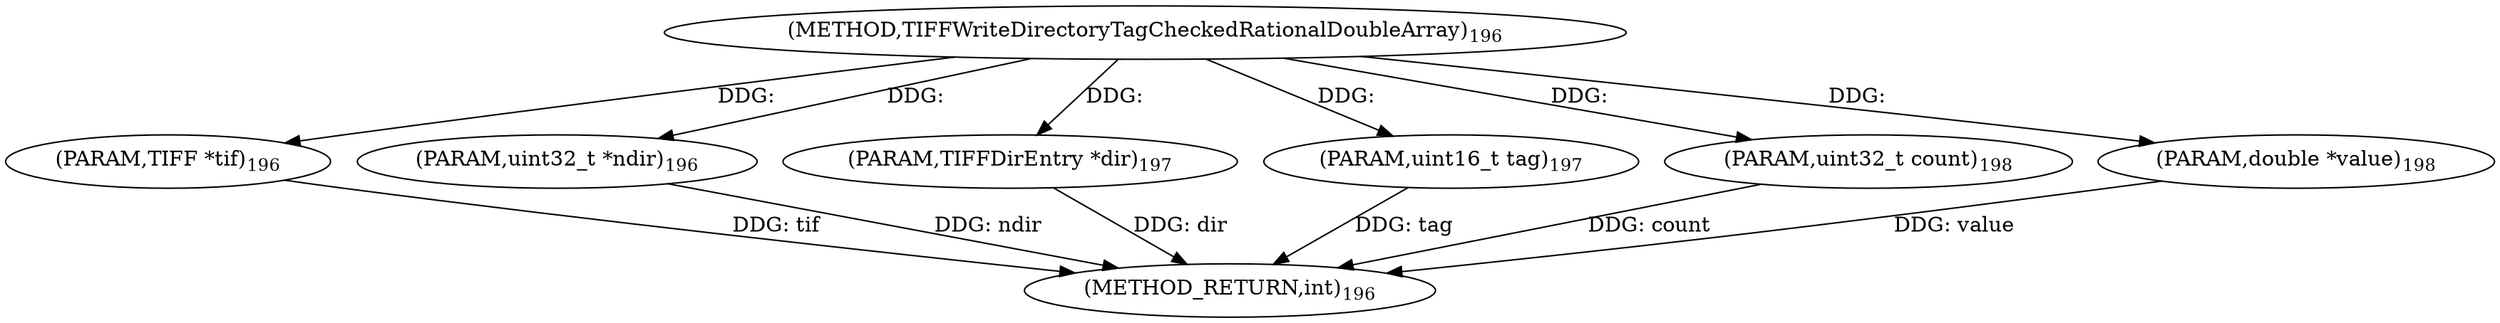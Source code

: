 digraph "TIFFWriteDirectoryTagCheckedRationalDoubleArray" {  
"64307" [label = <(METHOD,TIFFWriteDirectoryTagCheckedRationalDoubleArray)<SUB>196</SUB>> ]
"64314" [label = <(METHOD_RETURN,int)<SUB>196</SUB>> ]
"64308" [label = <(PARAM,TIFF *tif)<SUB>196</SUB>> ]
"64309" [label = <(PARAM,uint32_t *ndir)<SUB>196</SUB>> ]
"64310" [label = <(PARAM,TIFFDirEntry *dir)<SUB>197</SUB>> ]
"64311" [label = <(PARAM,uint16_t tag)<SUB>197</SUB>> ]
"64312" [label = <(PARAM,uint32_t count)<SUB>198</SUB>> ]
"64313" [label = <(PARAM,double *value)<SUB>198</SUB>> ]
  "64308" -> "64314"  [ label = "DDG: tif"] 
  "64309" -> "64314"  [ label = "DDG: ndir"] 
  "64310" -> "64314"  [ label = "DDG: dir"] 
  "64311" -> "64314"  [ label = "DDG: tag"] 
  "64312" -> "64314"  [ label = "DDG: count"] 
  "64313" -> "64314"  [ label = "DDG: value"] 
  "64307" -> "64308"  [ label = "DDG: "] 
  "64307" -> "64309"  [ label = "DDG: "] 
  "64307" -> "64310"  [ label = "DDG: "] 
  "64307" -> "64311"  [ label = "DDG: "] 
  "64307" -> "64312"  [ label = "DDG: "] 
  "64307" -> "64313"  [ label = "DDG: "] 
}
